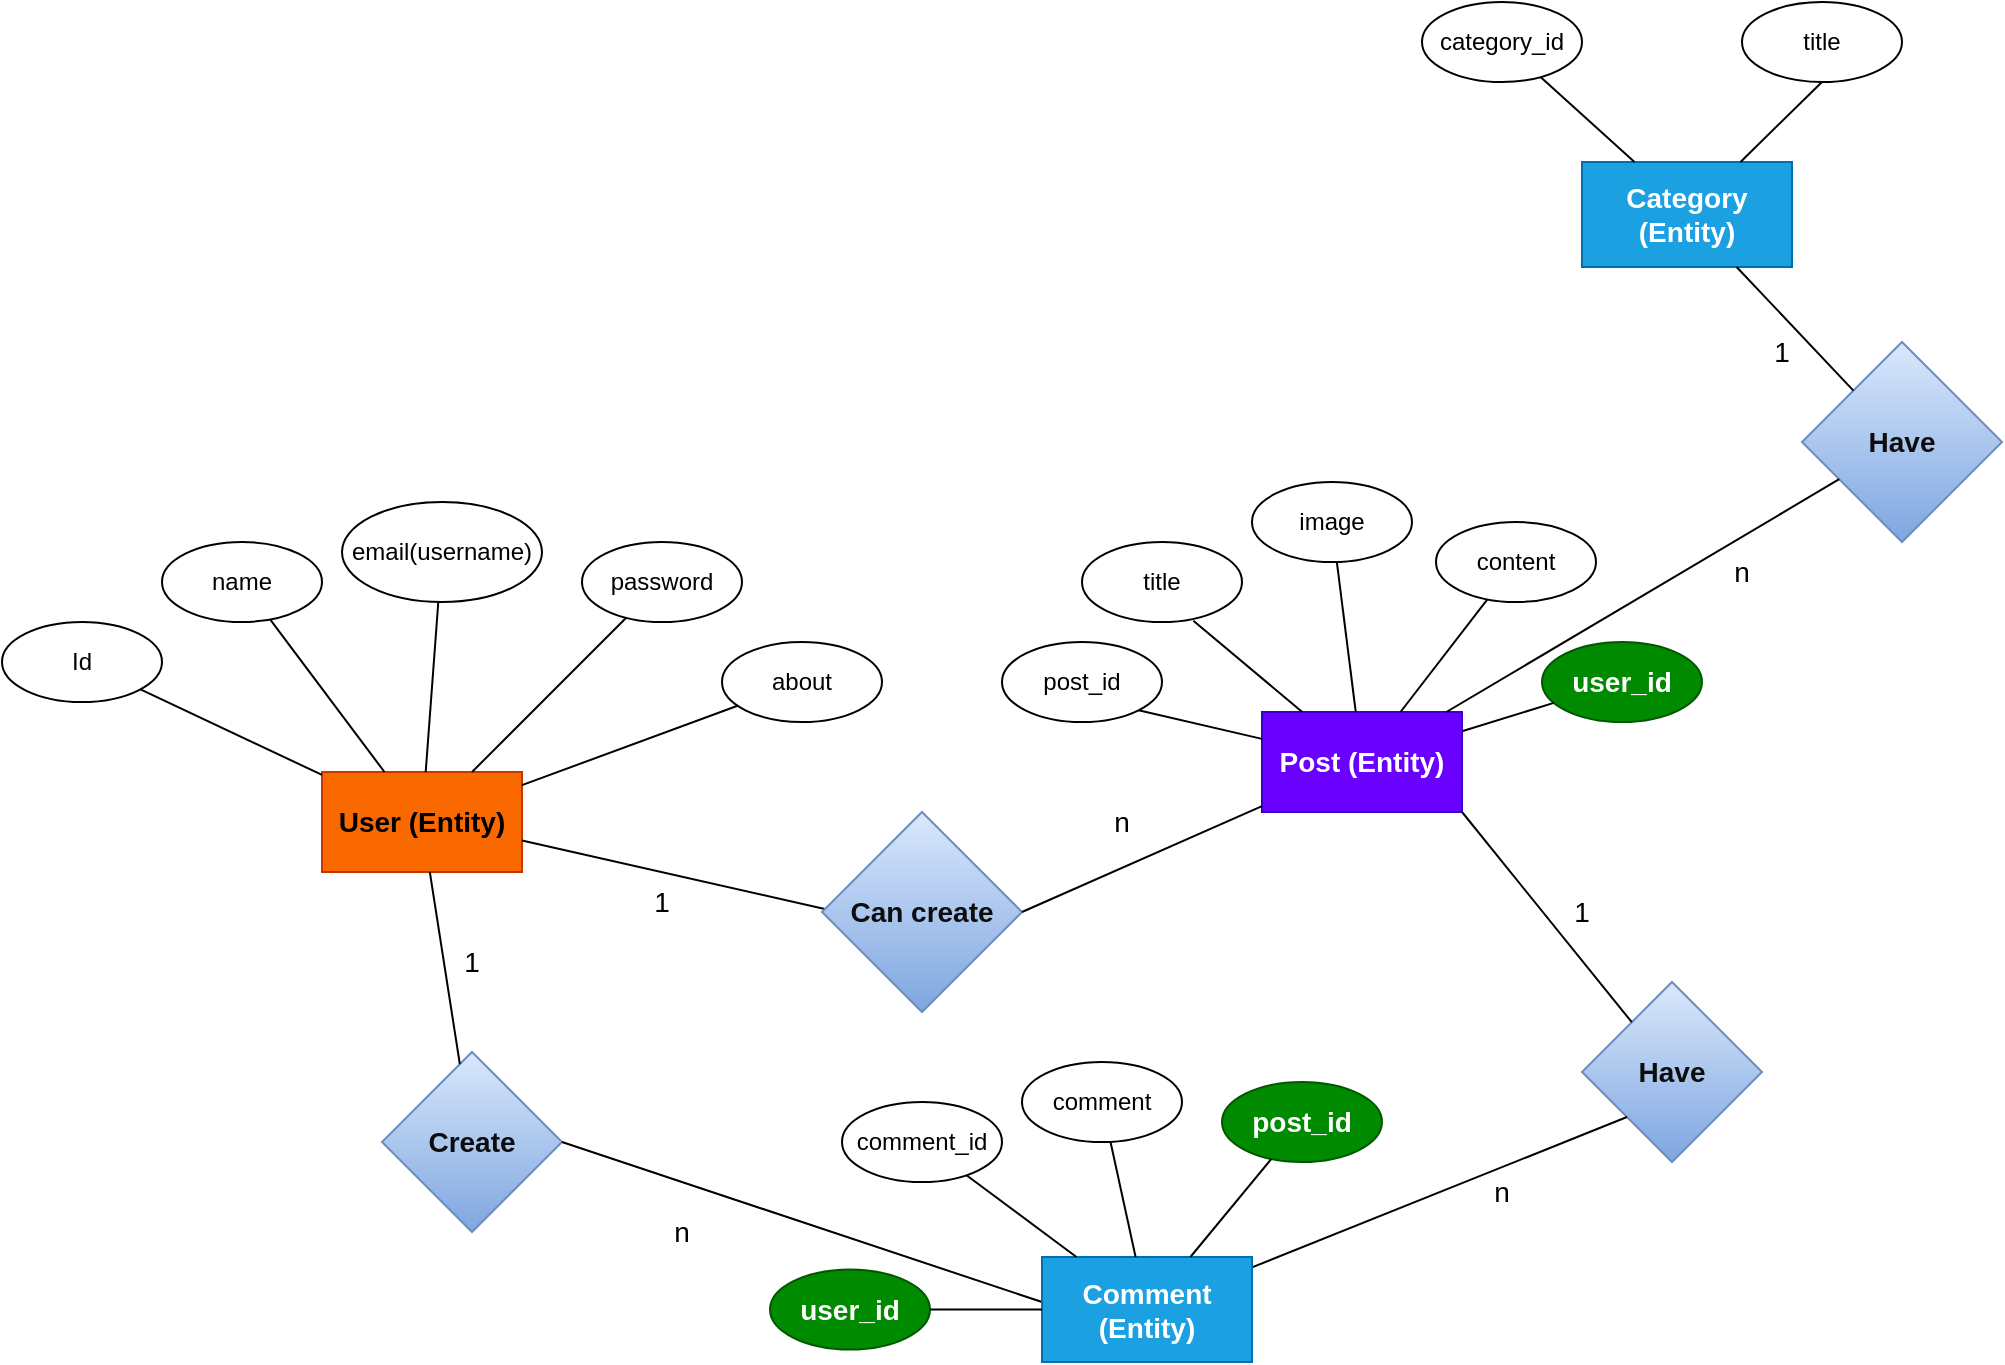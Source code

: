 <mxfile version="24.6.1" type="github">
  <diagram name="Страница-1" id="DRMGlOuHPdDqc-WepTBW">
    <mxGraphModel dx="1050" dy="522" grid="1" gridSize="10" guides="1" tooltips="1" connect="1" arrows="1" fold="1" page="1" pageScale="1" pageWidth="827" pageHeight="1169" math="0" shadow="0">
      <root>
        <mxCell id="0" />
        <mxCell id="1" parent="0" />
        <mxCell id="rcdka4dT73BmLoimHbHu-11" value="&lt;font color=&quot;#0d0d0d&quot;&gt;&lt;span style=&quot;font-size: 14px;&quot;&gt;&lt;b&gt;Create&lt;/b&gt;&lt;/span&gt;&lt;/font&gt;" style="rhombus;whiteSpace=wrap;html=1;fillColor=#dae8fc;strokeColor=#6c8ebf;gradientColor=#7ea6e0;" vertex="1" parent="1">
          <mxGeometry x="230" y="685" width="90" height="90" as="geometry" />
        </mxCell>
        <mxCell id="rcdka4dT73BmLoimHbHu-12" value="" style="group" vertex="1" connectable="0" parent="1">
          <mxGeometry x="540" y="400" width="350" height="165" as="geometry" />
        </mxCell>
        <mxCell id="rcdka4dT73BmLoimHbHu-13" value="&lt;font style=&quot;font-size: 14px;&quot;&gt;&lt;b&gt;Post (Entity)&lt;/b&gt;&lt;/font&gt;" style="rounded=0;whiteSpace=wrap;html=1;fillColor=#6a00ff;strokeColor=#3700CC;fontColor=#ffffff;" vertex="1" parent="rcdka4dT73BmLoimHbHu-12">
          <mxGeometry x="130" y="115" width="100" height="50" as="geometry" />
        </mxCell>
        <mxCell id="rcdka4dT73BmLoimHbHu-14" value="post_id" style="ellipse;whiteSpace=wrap;html=1;" vertex="1" parent="rcdka4dT73BmLoimHbHu-12">
          <mxGeometry y="80" width="80" height="40" as="geometry" />
        </mxCell>
        <mxCell id="rcdka4dT73BmLoimHbHu-15" value="image" style="ellipse;whiteSpace=wrap;html=1;" vertex="1" parent="rcdka4dT73BmLoimHbHu-12">
          <mxGeometry x="125" width="80" height="40" as="geometry" />
        </mxCell>
        <mxCell id="rcdka4dT73BmLoimHbHu-16" value="title" style="ellipse;whiteSpace=wrap;html=1;" vertex="1" parent="rcdka4dT73BmLoimHbHu-12">
          <mxGeometry x="40" y="30" width="80" height="40" as="geometry" />
        </mxCell>
        <mxCell id="rcdka4dT73BmLoimHbHu-17" value="content" style="ellipse;whiteSpace=wrap;html=1;" vertex="1" parent="rcdka4dT73BmLoimHbHu-12">
          <mxGeometry x="217" y="20" width="80" height="40" as="geometry" />
        </mxCell>
        <mxCell id="rcdka4dT73BmLoimHbHu-18" value="&lt;b&gt;&lt;font style=&quot;font-size: 14px;&quot;&gt;user_id&lt;/font&gt;&lt;/b&gt;" style="ellipse;whiteSpace=wrap;html=1;fillColor=#008a00;strokeColor=#005700;fontColor=#ffffff;" vertex="1" parent="rcdka4dT73BmLoimHbHu-12">
          <mxGeometry x="270" y="80" width="80" height="40" as="geometry" />
        </mxCell>
        <mxCell id="rcdka4dT73BmLoimHbHu-19" value="" style="endArrow=none;html=1;rounded=0;entryX=1;entryY=1;entryDx=0;entryDy=0;" edge="1" parent="rcdka4dT73BmLoimHbHu-12" source="rcdka4dT73BmLoimHbHu-13" target="rcdka4dT73BmLoimHbHu-14">
          <mxGeometry width="50" height="50" relative="1" as="geometry">
            <mxPoint x="170" y="210" as="sourcePoint" />
            <mxPoint x="220" y="160" as="targetPoint" />
          </mxGeometry>
        </mxCell>
        <mxCell id="rcdka4dT73BmLoimHbHu-20" value="" style="endArrow=none;html=1;rounded=0;exitX=0.696;exitY=0.985;exitDx=0;exitDy=0;exitPerimeter=0;" edge="1" parent="rcdka4dT73BmLoimHbHu-12" source="rcdka4dT73BmLoimHbHu-16" target="rcdka4dT73BmLoimHbHu-13">
          <mxGeometry width="50" height="50" relative="1" as="geometry">
            <mxPoint x="170" y="210" as="sourcePoint" />
            <mxPoint x="220" y="160" as="targetPoint" />
          </mxGeometry>
        </mxCell>
        <mxCell id="rcdka4dT73BmLoimHbHu-21" value="" style="endArrow=none;html=1;rounded=0;" edge="1" parent="rcdka4dT73BmLoimHbHu-12" source="rcdka4dT73BmLoimHbHu-15" target="rcdka4dT73BmLoimHbHu-13">
          <mxGeometry width="50" height="50" relative="1" as="geometry">
            <mxPoint x="106" y="79" as="sourcePoint" />
            <mxPoint x="160" y="210" as="targetPoint" />
          </mxGeometry>
        </mxCell>
        <mxCell id="rcdka4dT73BmLoimHbHu-22" value="" style="endArrow=none;html=1;rounded=0;" edge="1" parent="rcdka4dT73BmLoimHbHu-12" source="rcdka4dT73BmLoimHbHu-17" target="rcdka4dT73BmLoimHbHu-13">
          <mxGeometry width="50" height="50" relative="1" as="geometry">
            <mxPoint x="179" y="50" as="sourcePoint" />
            <mxPoint x="210" y="230" as="targetPoint" />
          </mxGeometry>
        </mxCell>
        <mxCell id="rcdka4dT73BmLoimHbHu-23" value="" style="endArrow=none;html=1;rounded=0;" edge="1" parent="rcdka4dT73BmLoimHbHu-12" source="rcdka4dT73BmLoimHbHu-18" target="rcdka4dT73BmLoimHbHu-13">
          <mxGeometry width="50" height="50" relative="1" as="geometry">
            <mxPoint x="251" y="68" as="sourcePoint" />
            <mxPoint x="260" y="180" as="targetPoint" />
          </mxGeometry>
        </mxCell>
        <mxCell id="rcdka4dT73BmLoimHbHu-24" value="" style="group" vertex="1" connectable="0" parent="1">
          <mxGeometry x="40" y="410" width="440" height="215" as="geometry" />
        </mxCell>
        <mxCell id="rcdka4dT73BmLoimHbHu-25" value="&lt;font style=&quot;font-size: 14px;&quot;&gt;&lt;b&gt;User (Entity)&lt;/b&gt;&lt;/font&gt;" style="rounded=0;whiteSpace=wrap;html=1;fillColor=#fa6800;strokeColor=#C73500;fontColor=#000000;" vertex="1" parent="rcdka4dT73BmLoimHbHu-24">
          <mxGeometry x="160" y="135" width="100" height="50" as="geometry" />
        </mxCell>
        <mxCell id="rcdka4dT73BmLoimHbHu-26" value="Id" style="ellipse;whiteSpace=wrap;html=1;" vertex="1" parent="rcdka4dT73BmLoimHbHu-24">
          <mxGeometry y="60" width="80" height="40" as="geometry" />
        </mxCell>
        <mxCell id="rcdka4dT73BmLoimHbHu-27" value="email(username)" style="ellipse;whiteSpace=wrap;html=1;" vertex="1" parent="rcdka4dT73BmLoimHbHu-24">
          <mxGeometry x="170" width="100" height="50" as="geometry" />
        </mxCell>
        <mxCell id="rcdka4dT73BmLoimHbHu-28" value="password" style="ellipse;whiteSpace=wrap;html=1;" vertex="1" parent="rcdka4dT73BmLoimHbHu-24">
          <mxGeometry x="290" y="20" width="80" height="40" as="geometry" />
        </mxCell>
        <mxCell id="rcdka4dT73BmLoimHbHu-29" value="name" style="ellipse;whiteSpace=wrap;html=1;" vertex="1" parent="rcdka4dT73BmLoimHbHu-24">
          <mxGeometry x="80" y="20" width="80" height="40" as="geometry" />
        </mxCell>
        <mxCell id="rcdka4dT73BmLoimHbHu-30" value="" style="endArrow=none;html=1;rounded=0;" edge="1" parent="rcdka4dT73BmLoimHbHu-24" source="rcdka4dT73BmLoimHbHu-26" target="rcdka4dT73BmLoimHbHu-25">
          <mxGeometry width="50" height="50" relative="1" as="geometry">
            <mxPoint x="60" y="152" as="sourcePoint" />
            <mxPoint x="110" y="102" as="targetPoint" />
          </mxGeometry>
        </mxCell>
        <mxCell id="rcdka4dT73BmLoimHbHu-31" value="" style="endArrow=none;html=1;rounded=0;" edge="1" parent="rcdka4dT73BmLoimHbHu-24" source="rcdka4dT73BmLoimHbHu-25" target="rcdka4dT73BmLoimHbHu-29">
          <mxGeometry width="50" height="50" relative="1" as="geometry">
            <mxPoint x="340" y="140" as="sourcePoint" />
            <mxPoint x="390" y="90" as="targetPoint" />
          </mxGeometry>
        </mxCell>
        <mxCell id="rcdka4dT73BmLoimHbHu-32" value="" style="endArrow=none;html=1;rounded=0;" edge="1" parent="rcdka4dT73BmLoimHbHu-24" source="rcdka4dT73BmLoimHbHu-25" target="rcdka4dT73BmLoimHbHu-27">
          <mxGeometry width="50" height="50" relative="1" as="geometry">
            <mxPoint x="250" y="120" as="sourcePoint" />
            <mxPoint x="170" y="59" as="targetPoint" />
          </mxGeometry>
        </mxCell>
        <mxCell id="rcdka4dT73BmLoimHbHu-33" value="" style="endArrow=none;html=1;rounded=0;" edge="1" parent="rcdka4dT73BmLoimHbHu-24" source="rcdka4dT73BmLoimHbHu-25" target="rcdka4dT73BmLoimHbHu-28">
          <mxGeometry width="50" height="50" relative="1" as="geometry">
            <mxPoint x="320" y="150" as="sourcePoint" />
            <mxPoint x="269" y="59" as="targetPoint" />
          </mxGeometry>
        </mxCell>
        <mxCell id="rcdka4dT73BmLoimHbHu-34" value="about" style="ellipse;whiteSpace=wrap;html=1;" vertex="1" parent="rcdka4dT73BmLoimHbHu-24">
          <mxGeometry x="360" y="70" width="80" height="40" as="geometry" />
        </mxCell>
        <mxCell id="rcdka4dT73BmLoimHbHu-35" value="" style="endArrow=none;html=1;rounded=0;" edge="1" parent="rcdka4dT73BmLoimHbHu-24" source="rcdka4dT73BmLoimHbHu-25" target="rcdka4dT73BmLoimHbHu-34">
          <mxGeometry width="50" height="50" relative="1" as="geometry">
            <mxPoint x="340" y="190" as="sourcePoint" />
            <mxPoint x="390" y="140" as="targetPoint" />
          </mxGeometry>
        </mxCell>
        <mxCell id="rcdka4dT73BmLoimHbHu-45" value="" style="endArrow=none;html=1;rounded=0;" edge="1" parent="rcdka4dT73BmLoimHbHu-24">
          <mxGeometry width="50" height="50" relative="1" as="geometry">
            <mxPoint x="418" y="205" as="sourcePoint" />
            <mxPoint x="260" y="169.286" as="targetPoint" />
          </mxGeometry>
        </mxCell>
        <mxCell id="rcdka4dT73BmLoimHbHu-48" value="1" style="text;html=1;align=center;verticalAlign=middle;whiteSpace=wrap;rounded=0;fontSize=14;" vertex="1" parent="rcdka4dT73BmLoimHbHu-24">
          <mxGeometry x="300" y="185" width="60" height="30" as="geometry" />
        </mxCell>
        <mxCell id="rcdka4dT73BmLoimHbHu-38" value="&lt;font color=&quot;#0d0d0d&quot;&gt;&lt;span style=&quot;font-size: 14px;&quot;&gt;&lt;b&gt;Have&lt;/b&gt;&lt;/span&gt;&lt;/font&gt;" style="rhombus;whiteSpace=wrap;html=1;fillColor=#dae8fc;strokeColor=#6c8ebf;gradientColor=#7ea6e0;" vertex="1" parent="1">
          <mxGeometry x="830" y="650" width="90" height="90" as="geometry" />
        </mxCell>
        <mxCell id="rcdka4dT73BmLoimHbHu-39" value="&lt;font color=&quot;#0d0d0d&quot;&gt;&lt;span style=&quot;font-size: 14px;&quot;&gt;&lt;b&gt;Can create&lt;/b&gt;&lt;/span&gt;&lt;/font&gt;" style="rhombus;whiteSpace=wrap;html=1;fillColor=#dae8fc;strokeColor=#6c8ebf;gradientColor=#7ea6e0;" vertex="1" parent="1">
          <mxGeometry x="450" y="565" width="100" height="100" as="geometry" />
        </mxCell>
        <mxCell id="rcdka4dT73BmLoimHbHu-49" value="" style="endArrow=none;html=1;rounded=0;exitX=1;exitY=0.5;exitDx=0;exitDy=0;" edge="1" parent="1" source="rcdka4dT73BmLoimHbHu-39" target="rcdka4dT73BmLoimHbHu-13">
          <mxGeometry width="50" height="50" relative="1" as="geometry">
            <mxPoint x="510" y="620" as="sourcePoint" />
            <mxPoint x="560" y="570" as="targetPoint" />
          </mxGeometry>
        </mxCell>
        <mxCell id="rcdka4dT73BmLoimHbHu-51" value="" style="endArrow=none;html=1;rounded=0;entryX=1;entryY=1;entryDx=0;entryDy=0;" edge="1" parent="1" source="rcdka4dT73BmLoimHbHu-38" target="rcdka4dT73BmLoimHbHu-13">
          <mxGeometry width="50" height="50" relative="1" as="geometry">
            <mxPoint x="720" y="650" as="sourcePoint" />
            <mxPoint x="770" y="600" as="targetPoint" />
          </mxGeometry>
        </mxCell>
        <mxCell id="rcdka4dT73BmLoimHbHu-52" value="n" style="text;html=1;align=center;verticalAlign=middle;whiteSpace=wrap;rounded=0;fontSize=14;" vertex="1" parent="1">
          <mxGeometry x="570" y="555" width="60" height="30" as="geometry" />
        </mxCell>
        <mxCell id="rcdka4dT73BmLoimHbHu-54" value="" style="endArrow=none;html=1;rounded=0;" edge="1" parent="1" source="rcdka4dT73BmLoimHbHu-11" target="rcdka4dT73BmLoimHbHu-25">
          <mxGeometry width="50" height="50" relative="1" as="geometry">
            <mxPoint x="330" y="705" as="sourcePoint" />
            <mxPoint x="90" y="625" as="targetPoint" />
          </mxGeometry>
        </mxCell>
        <mxCell id="rcdka4dT73BmLoimHbHu-55" value="1" style="text;html=1;align=center;verticalAlign=middle;whiteSpace=wrap;rounded=0;fontSize=14;" vertex="1" parent="1">
          <mxGeometry x="245" y="625" width="60" height="30" as="geometry" />
        </mxCell>
        <mxCell id="rcdka4dT73BmLoimHbHu-56" value="n" style="text;html=1;align=center;verticalAlign=middle;whiteSpace=wrap;rounded=0;fontSize=14;" vertex="1" parent="1">
          <mxGeometry x="350" y="760" width="60" height="30" as="geometry" />
        </mxCell>
        <mxCell id="rcdka4dT73BmLoimHbHu-57" value="1" style="text;html=1;align=center;verticalAlign=middle;whiteSpace=wrap;rounded=0;fontSize=14;" vertex="1" parent="1">
          <mxGeometry x="800" y="600" width="60" height="30" as="geometry" />
        </mxCell>
        <mxCell id="rcdka4dT73BmLoimHbHu-62" value="n" style="text;html=1;align=center;verticalAlign=middle;whiteSpace=wrap;rounded=0;fontSize=14;" vertex="1" parent="1">
          <mxGeometry x="760" y="740" width="60" height="30" as="geometry" />
        </mxCell>
        <mxCell id="rcdka4dT73BmLoimHbHu-66" value="" style="group" vertex="1" connectable="0" parent="1">
          <mxGeometry x="320" y="690" width="410" height="150" as="geometry" />
        </mxCell>
        <mxCell id="rcdka4dT73BmLoimHbHu-61" value="" style="endArrow=none;html=1;rounded=0;entryX=0;entryY=1;entryDx=0;entryDy=0;" edge="1" parent="rcdka4dT73BmLoimHbHu-66" source="rcdka4dT73BmLoimHbHu-1" target="rcdka4dT73BmLoimHbHu-38">
          <mxGeometry width="50" height="50" relative="1" as="geometry">
            <mxPoint x="563" y="-8" as="sourcePoint" />
            <mxPoint x="460" y="-115" as="targetPoint" />
          </mxGeometry>
        </mxCell>
        <mxCell id="rcdka4dT73BmLoimHbHu-65" value="" style="group" vertex="1" connectable="0" parent="rcdka4dT73BmLoimHbHu-66">
          <mxGeometry width="410" height="150" as="geometry" />
        </mxCell>
        <mxCell id="rcdka4dT73BmLoimHbHu-53" value="" style="endArrow=none;html=1;rounded=0;" edge="1" parent="rcdka4dT73BmLoimHbHu-65">
          <mxGeometry width="50" height="50" relative="1" as="geometry">
            <mxPoint x="240" y="120" as="sourcePoint" />
            <mxPoint y="40" as="targetPoint" />
          </mxGeometry>
        </mxCell>
        <mxCell id="rcdka4dT73BmLoimHbHu-64" value="" style="group" vertex="1" connectable="0" parent="rcdka4dT73BmLoimHbHu-65">
          <mxGeometry x="104" width="306" height="150" as="geometry" />
        </mxCell>
        <mxCell id="rcdka4dT73BmLoimHbHu-1" value="&lt;font style=&quot;font-size: 14px;&quot;&gt;&lt;b&gt;Comment (Entity)&lt;/b&gt;&lt;/font&gt;" style="rounded=0;whiteSpace=wrap;html=1;fillColor=#1ba1e2;fontColor=#ffffff;strokeColor=#006EAF;" vertex="1" parent="rcdka4dT73BmLoimHbHu-64">
          <mxGeometry x="136" y="97.5" width="105" height="52.5" as="geometry" />
        </mxCell>
        <mxCell id="rcdka4dT73BmLoimHbHu-2" value="comment_id" style="ellipse;whiteSpace=wrap;html=1;" vertex="1" parent="rcdka4dT73BmLoimHbHu-64">
          <mxGeometry x="36" y="20" width="80" height="40" as="geometry" />
        </mxCell>
        <mxCell id="rcdka4dT73BmLoimHbHu-3" value="&lt;b&gt;&lt;font style=&quot;font-size: 14px;&quot;&gt;post_id&lt;/font&gt;&lt;/b&gt;" style="ellipse;whiteSpace=wrap;html=1;fillColor=#008a00;fontColor=#ffffff;strokeColor=#005700;" vertex="1" parent="rcdka4dT73BmLoimHbHu-64">
          <mxGeometry x="226" y="10" width="80" height="40" as="geometry" />
        </mxCell>
        <mxCell id="rcdka4dT73BmLoimHbHu-4" value="&lt;b&gt;&lt;font style=&quot;font-size: 14px;&quot;&gt;user_id&lt;/font&gt;&lt;/b&gt;" style="ellipse;whiteSpace=wrap;html=1;fillColor=#008a00;strokeColor=#005700;fontColor=#ffffff;" vertex="1" parent="rcdka4dT73BmLoimHbHu-64">
          <mxGeometry y="103.75" width="80" height="40" as="geometry" />
        </mxCell>
        <mxCell id="rcdka4dT73BmLoimHbHu-5" value="" style="endArrow=none;html=1;rounded=0;" edge="1" parent="rcdka4dT73BmLoimHbHu-64" source="rcdka4dT73BmLoimHbHu-4" target="rcdka4dT73BmLoimHbHu-1">
          <mxGeometry width="50" height="50" relative="1" as="geometry">
            <mxPoint x="45.439" y="136.663" as="sourcePoint" />
            <mxPoint x="96" y="120" as="targetPoint" />
          </mxGeometry>
        </mxCell>
        <mxCell id="rcdka4dT73BmLoimHbHu-6" value="" style="endArrow=none;html=1;rounded=0;" edge="1" parent="rcdka4dT73BmLoimHbHu-64" source="rcdka4dT73BmLoimHbHu-2" target="rcdka4dT73BmLoimHbHu-1">
          <mxGeometry width="50" height="50" relative="1" as="geometry">
            <mxPoint x="55" y="147" as="sourcePoint" />
            <mxPoint x="96" y="200" as="targetPoint" />
          </mxGeometry>
        </mxCell>
        <mxCell id="rcdka4dT73BmLoimHbHu-7" value="" style="endArrow=none;html=1;rounded=0;" edge="1" parent="rcdka4dT73BmLoimHbHu-64" target="rcdka4dT73BmLoimHbHu-1" source="rcdka4dT73BmLoimHbHu-10">
          <mxGeometry width="50" height="50" relative="1" as="geometry">
            <mxPoint x="170" y="45" as="sourcePoint" />
            <mxPoint x="152" y="108" as="targetPoint" />
          </mxGeometry>
        </mxCell>
        <mxCell id="rcdka4dT73BmLoimHbHu-8" value="" style="endArrow=none;html=1;rounded=0;" edge="1" parent="rcdka4dT73BmLoimHbHu-64" source="rcdka4dT73BmLoimHbHu-1" target="rcdka4dT73BmLoimHbHu-3">
          <mxGeometry width="50" height="50" relative="1" as="geometry">
            <mxPoint x="228.5" y="120" as="sourcePoint" />
            <mxPoint x="319.5" y="111" as="targetPoint" />
          </mxGeometry>
        </mxCell>
        <mxCell id="rcdka4dT73BmLoimHbHu-10" value="comment" style="ellipse;whiteSpace=wrap;html=1;" vertex="1" parent="rcdka4dT73BmLoimHbHu-64">
          <mxGeometry x="126" width="80" height="40" as="geometry" />
        </mxCell>
        <mxCell id="rcdka4dT73BmLoimHbHu-87" value="&lt;font color=&quot;#0d0d0d&quot;&gt;&lt;span style=&quot;font-size: 14px;&quot;&gt;&lt;b&gt;Have&lt;/b&gt;&lt;/span&gt;&lt;/font&gt;" style="rhombus;whiteSpace=wrap;html=1;fillColor=#dae8fc;strokeColor=#6c8ebf;gradientColor=#7ea6e0;" vertex="1" parent="1">
          <mxGeometry x="940" y="330" width="100" height="100" as="geometry" />
        </mxCell>
        <mxCell id="rcdka4dT73BmLoimHbHu-88" value="" style="group" vertex="1" connectable="0" parent="1">
          <mxGeometry x="750" y="160" width="240" height="132.5" as="geometry" />
        </mxCell>
        <mxCell id="rcdka4dT73BmLoimHbHu-63" value="&lt;span style=&quot;font-size: 14px;&quot;&gt;&lt;b&gt;Category&lt;/b&gt;&lt;/span&gt;&lt;div&gt;&lt;span style=&quot;font-size: 14px;&quot;&gt;&lt;b&gt;(Entity)&lt;/b&gt;&lt;/span&gt;&lt;/div&gt;" style="rounded=0;whiteSpace=wrap;html=1;fillColor=#1ba1e2;fontColor=#ffffff;strokeColor=#006EAF;" vertex="1" parent="rcdka4dT73BmLoimHbHu-88">
          <mxGeometry x="80" y="80" width="105" height="52.5" as="geometry" />
        </mxCell>
        <mxCell id="rcdka4dT73BmLoimHbHu-82" value="category_id" style="ellipse;whiteSpace=wrap;html=1;" vertex="1" parent="rcdka4dT73BmLoimHbHu-88">
          <mxGeometry width="80" height="40" as="geometry" />
        </mxCell>
        <mxCell id="rcdka4dT73BmLoimHbHu-83" value="title" style="ellipse;whiteSpace=wrap;html=1;" vertex="1" parent="rcdka4dT73BmLoimHbHu-88">
          <mxGeometry x="160" width="80" height="40" as="geometry" />
        </mxCell>
        <mxCell id="rcdka4dT73BmLoimHbHu-84" value="" style="endArrow=none;html=1;rounded=0;exitX=0.25;exitY=0;exitDx=0;exitDy=0;" edge="1" parent="rcdka4dT73BmLoimHbHu-88" source="rcdka4dT73BmLoimHbHu-63" target="rcdka4dT73BmLoimHbHu-82">
          <mxGeometry width="50" height="50" relative="1" as="geometry">
            <mxPoint x="-180" y="130" as="sourcePoint" />
            <mxPoint x="-130" y="80" as="targetPoint" />
          </mxGeometry>
        </mxCell>
        <mxCell id="rcdka4dT73BmLoimHbHu-85" value="" style="endArrow=none;html=1;rounded=0;entryX=0.5;entryY=1;entryDx=0;entryDy=0;" edge="1" parent="rcdka4dT73BmLoimHbHu-88" source="rcdka4dT73BmLoimHbHu-63" target="rcdka4dT73BmLoimHbHu-83">
          <mxGeometry width="50" height="50" relative="1" as="geometry">
            <mxPoint x="116" y="110" as="sourcePoint" />
            <mxPoint x="65" y="48" as="targetPoint" />
          </mxGeometry>
        </mxCell>
        <mxCell id="rcdka4dT73BmLoimHbHu-89" value="" style="endArrow=none;html=1;rounded=0;" edge="1" parent="1" source="rcdka4dT73BmLoimHbHu-87" target="rcdka4dT73BmLoimHbHu-63">
          <mxGeometry width="50" height="50" relative="1" as="geometry">
            <mxPoint x="580" y="430" as="sourcePoint" />
            <mxPoint x="630" y="380" as="targetPoint" />
          </mxGeometry>
        </mxCell>
        <mxCell id="rcdka4dT73BmLoimHbHu-90" value="" style="endArrow=none;html=1;rounded=0;" edge="1" parent="1" source="rcdka4dT73BmLoimHbHu-87" target="rcdka4dT73BmLoimHbHu-13">
          <mxGeometry width="50" height="50" relative="1" as="geometry">
            <mxPoint x="580" y="430" as="sourcePoint" />
            <mxPoint x="630" y="380" as="targetPoint" />
          </mxGeometry>
        </mxCell>
        <mxCell id="rcdka4dT73BmLoimHbHu-93" value="1" style="text;html=1;align=center;verticalAlign=middle;whiteSpace=wrap;rounded=0;fontSize=14;" vertex="1" parent="1">
          <mxGeometry x="900" y="320" width="60" height="30" as="geometry" />
        </mxCell>
        <mxCell id="rcdka4dT73BmLoimHbHu-94" value="n" style="text;html=1;align=center;verticalAlign=middle;whiteSpace=wrap;rounded=0;fontSize=14;" vertex="1" parent="1">
          <mxGeometry x="880" y="430" width="60" height="30" as="geometry" />
        </mxCell>
      </root>
    </mxGraphModel>
  </diagram>
</mxfile>
